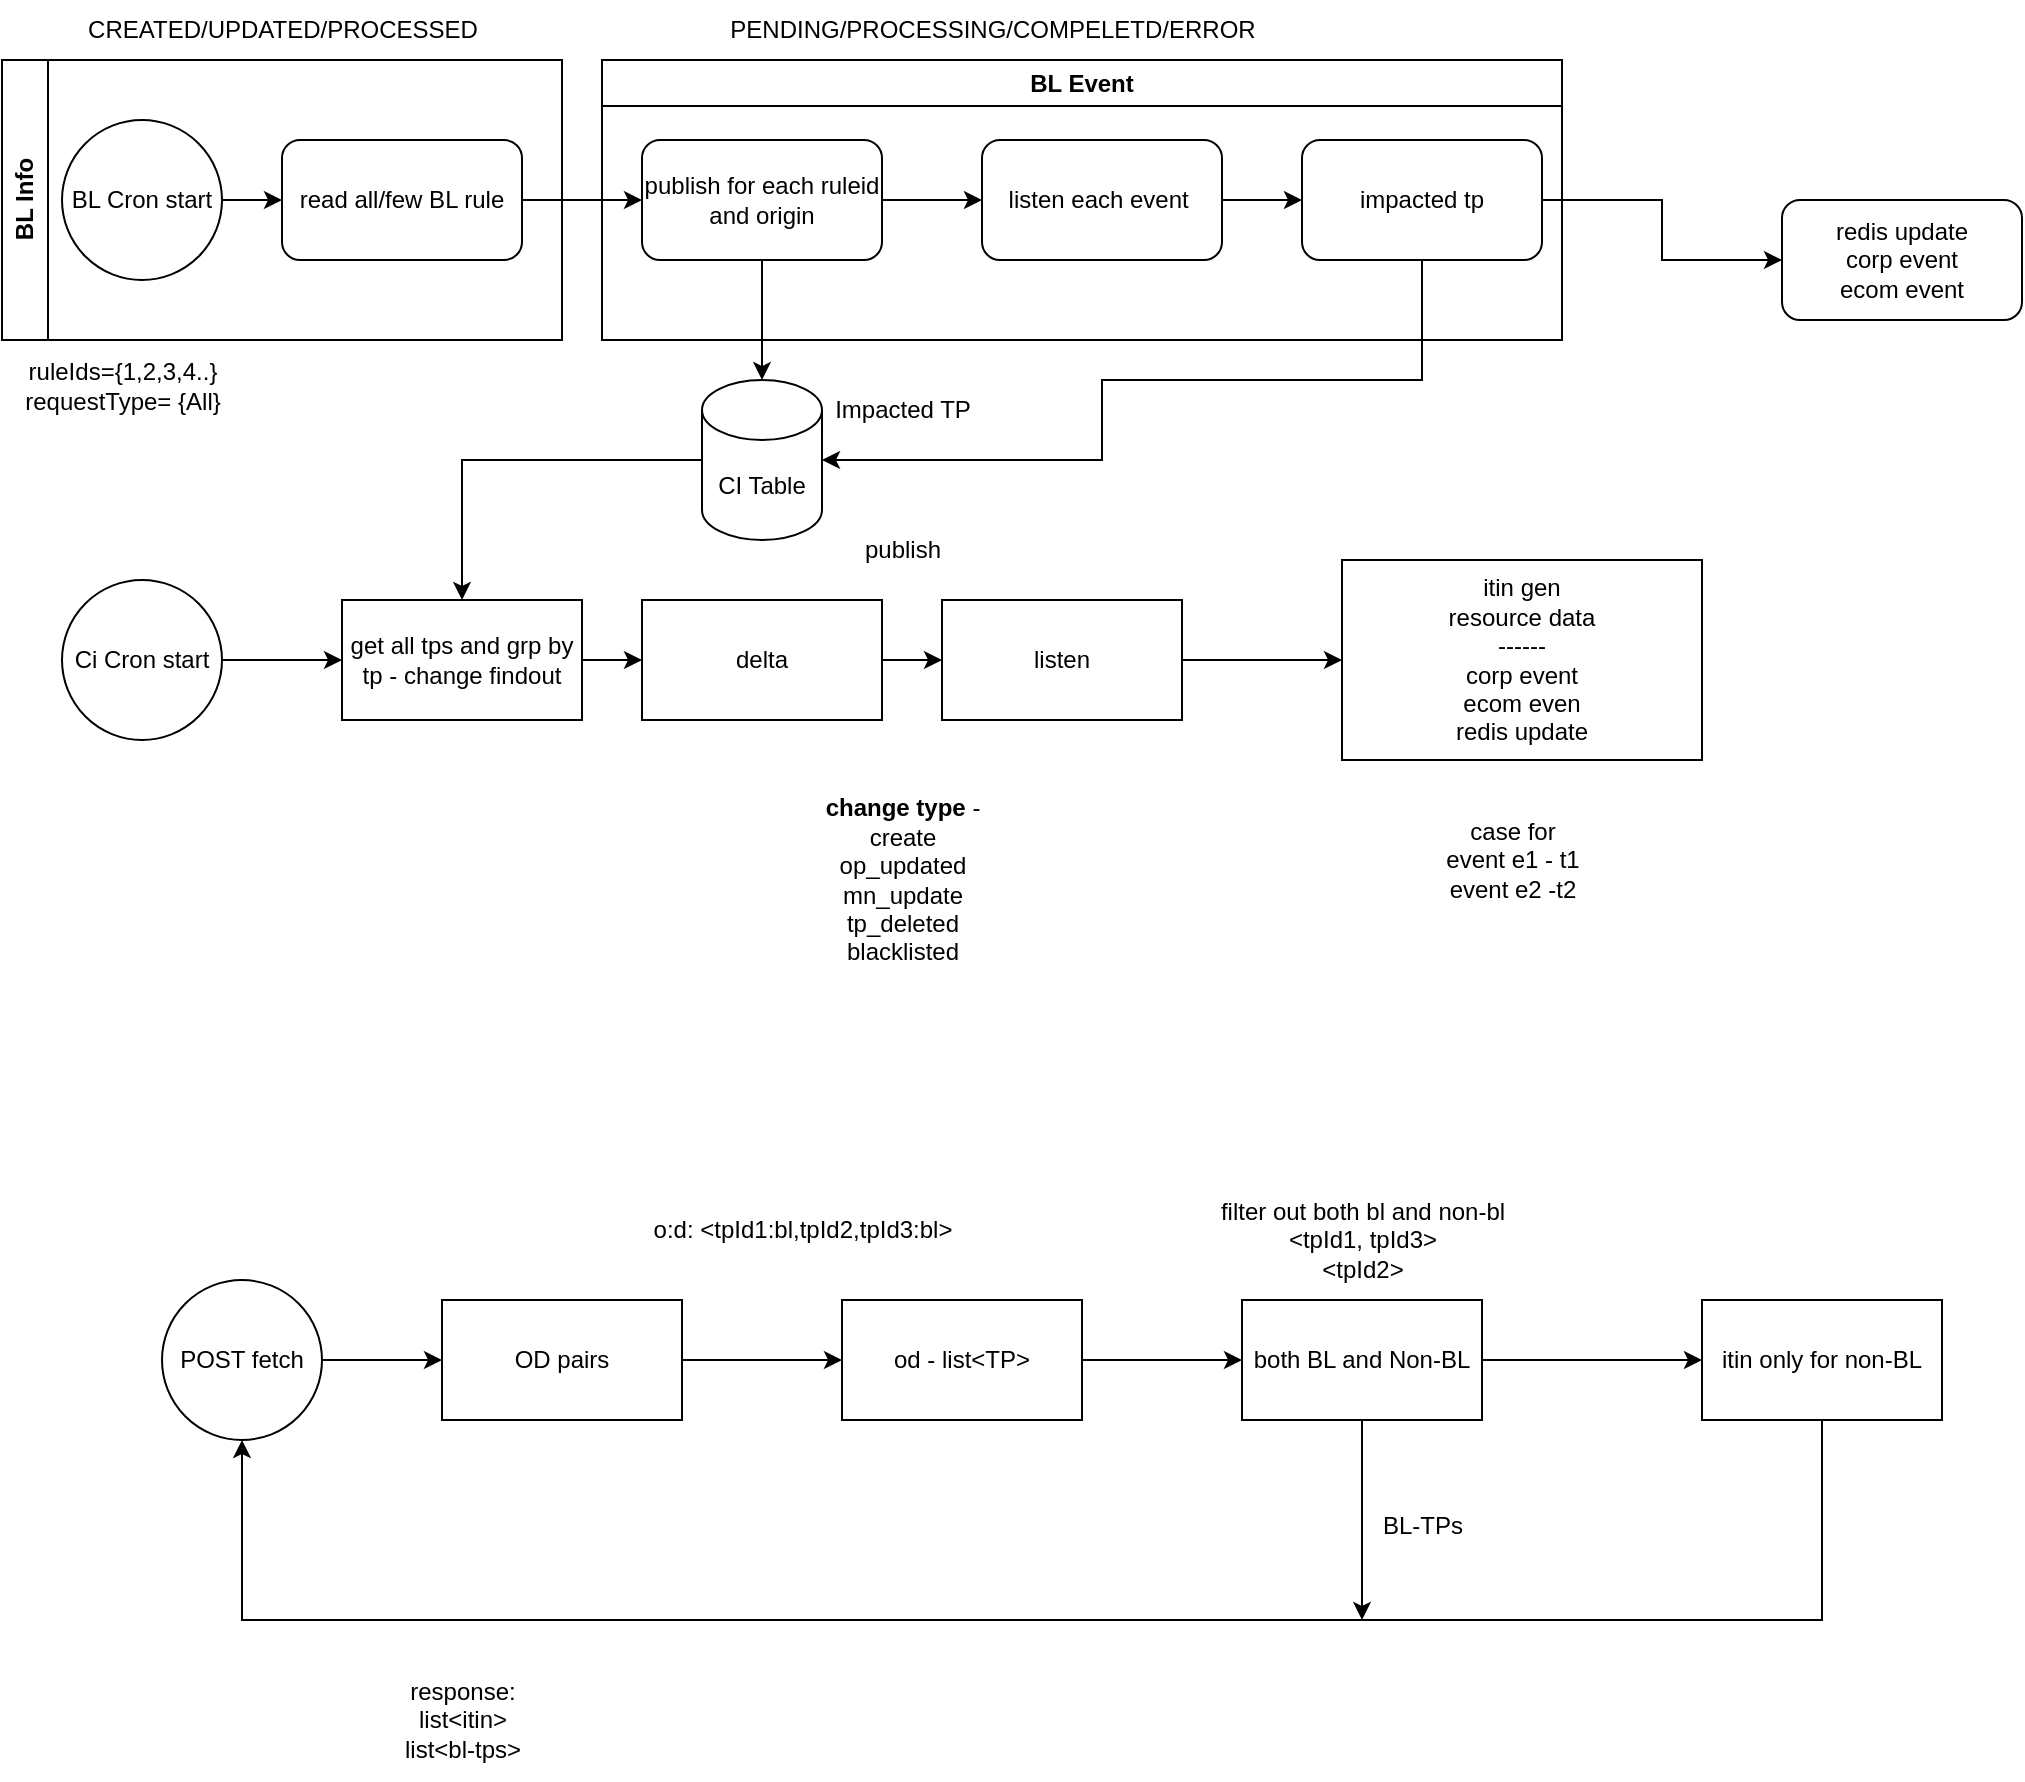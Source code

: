 <mxfile version="22.1.16" type="github">
  <diagram name="Page-1" id="0dPgwRXKbLlY3jS-11X_">
    <mxGraphModel dx="1106" dy="519" grid="1" gridSize="10" guides="1" tooltips="1" connect="1" arrows="1" fold="1" page="1" pageScale="1" pageWidth="850" pageHeight="1100" math="0" shadow="0">
      <root>
        <mxCell id="0" />
        <mxCell id="1" parent="0" />
        <mxCell id="W6Cbxzg9iyRtshOsxgw1-5" value="" style="edgeStyle=orthogonalEdgeStyle;rounded=0;orthogonalLoop=1;jettySize=auto;html=1;" edge="1" parent="1" source="W6Cbxzg9iyRtshOsxgw1-3" target="W6Cbxzg9iyRtshOsxgw1-4">
          <mxGeometry relative="1" as="geometry" />
        </mxCell>
        <mxCell id="W6Cbxzg9iyRtshOsxgw1-10" value="r1 - 10 - 5" style="text;html=1;align=center;verticalAlign=middle;resizable=0;points=[];autosize=1;strokeColor=none;fillColor=none;" vertex="1" parent="1">
          <mxGeometry x="440" y="70" width="80" height="30" as="geometry" />
        </mxCell>
        <mxCell id="W6Cbxzg9iyRtshOsxgw1-15" value="" style="edgeStyle=orthogonalEdgeStyle;rounded=0;orthogonalLoop=1;jettySize=auto;html=1;" edge="1" parent="1" source="W6Cbxzg9iyRtshOsxgw1-12" target="W6Cbxzg9iyRtshOsxgw1-14">
          <mxGeometry relative="1" as="geometry" />
        </mxCell>
        <mxCell id="W6Cbxzg9iyRtshOsxgw1-26" style="edgeStyle=orthogonalEdgeStyle;rounded=0;orthogonalLoop=1;jettySize=auto;html=1;" edge="1" parent="1" source="W6Cbxzg9iyRtshOsxgw1-12" target="W6Cbxzg9iyRtshOsxgw1-27">
          <mxGeometry relative="1" as="geometry">
            <mxPoint x="760" y="270" as="targetPoint" />
            <Array as="points">
              <mxPoint x="790" y="200" />
              <mxPoint x="630" y="200" />
            </Array>
          </mxGeometry>
        </mxCell>
        <mxCell id="W6Cbxzg9iyRtshOsxgw1-14" value="redis update&lt;br style=&quot;border-color: var(--border-color);&quot;&gt;corp event&lt;br style=&quot;border-color: var(--border-color);&quot;&gt;ecom event" style="whiteSpace=wrap;html=1;rounded=1;" vertex="1" parent="1">
          <mxGeometry x="970" y="110" width="120" height="60" as="geometry" />
        </mxCell>
        <mxCell id="W6Cbxzg9iyRtshOsxgw1-19" value="" style="edgeStyle=orthogonalEdgeStyle;rounded=0;orthogonalLoop=1;jettySize=auto;html=1;" edge="1" parent="1" source="W6Cbxzg9iyRtshOsxgw1-17" target="W6Cbxzg9iyRtshOsxgw1-18">
          <mxGeometry relative="1" as="geometry" />
        </mxCell>
        <mxCell id="W6Cbxzg9iyRtshOsxgw1-17" value="Ci Cron start" style="ellipse;whiteSpace=wrap;html=1;aspect=fixed;" vertex="1" parent="1">
          <mxGeometry x="110" y="300" width="80" height="80" as="geometry" />
        </mxCell>
        <mxCell id="W6Cbxzg9iyRtshOsxgw1-21" value="" style="edgeStyle=orthogonalEdgeStyle;rounded=0;orthogonalLoop=1;jettySize=auto;html=1;" edge="1" parent="1" source="W6Cbxzg9iyRtshOsxgw1-18" target="W6Cbxzg9iyRtshOsxgw1-20">
          <mxGeometry relative="1" as="geometry" />
        </mxCell>
        <mxCell id="W6Cbxzg9iyRtshOsxgw1-18" value="get all tps and grp by tp - change findout" style="whiteSpace=wrap;html=1;" vertex="1" parent="1">
          <mxGeometry x="250" y="310" width="120" height="60" as="geometry" />
        </mxCell>
        <mxCell id="W6Cbxzg9iyRtshOsxgw1-23" value="" style="edgeStyle=orthogonalEdgeStyle;rounded=0;orthogonalLoop=1;jettySize=auto;html=1;" edge="1" parent="1" source="W6Cbxzg9iyRtshOsxgw1-20" target="W6Cbxzg9iyRtshOsxgw1-22">
          <mxGeometry relative="1" as="geometry" />
        </mxCell>
        <mxCell id="W6Cbxzg9iyRtshOsxgw1-20" value="delta" style="whiteSpace=wrap;html=1;" vertex="1" parent="1">
          <mxGeometry x="400" y="310" width="120" height="60" as="geometry" />
        </mxCell>
        <mxCell id="W6Cbxzg9iyRtshOsxgw1-33" value="" style="edgeStyle=orthogonalEdgeStyle;rounded=0;orthogonalLoop=1;jettySize=auto;html=1;" edge="1" parent="1" source="W6Cbxzg9iyRtshOsxgw1-22" target="W6Cbxzg9iyRtshOsxgw1-32">
          <mxGeometry relative="1" as="geometry" />
        </mxCell>
        <mxCell id="W6Cbxzg9iyRtshOsxgw1-22" value="listen" style="whiteSpace=wrap;html=1;" vertex="1" parent="1">
          <mxGeometry x="550" y="310" width="120" height="60" as="geometry" />
        </mxCell>
        <mxCell id="W6Cbxzg9iyRtshOsxgw1-24" value="publish" style="text;html=1;align=center;verticalAlign=middle;resizable=0;points=[];autosize=1;strokeColor=none;fillColor=none;" vertex="1" parent="1">
          <mxGeometry x="500" y="270" width="60" height="30" as="geometry" />
        </mxCell>
        <mxCell id="W6Cbxzg9iyRtshOsxgw1-28" style="edgeStyle=orthogonalEdgeStyle;rounded=0;orthogonalLoop=1;jettySize=auto;html=1;" edge="1" parent="1" source="W6Cbxzg9iyRtshOsxgw1-27" target="W6Cbxzg9iyRtshOsxgw1-18">
          <mxGeometry relative="1" as="geometry" />
        </mxCell>
        <mxCell id="W6Cbxzg9iyRtshOsxgw1-27" value="CI Table" style="shape=cylinder3;whiteSpace=wrap;html=1;boundedLbl=1;backgroundOutline=1;size=15;" vertex="1" parent="1">
          <mxGeometry x="430" y="200" width="60" height="80" as="geometry" />
        </mxCell>
        <mxCell id="W6Cbxzg9iyRtshOsxgw1-29" value="&lt;b&gt;change type &lt;/b&gt;- &lt;br&gt;create&lt;br&gt;op_updated&lt;br&gt;mn_update&lt;br&gt;tp_deleted&lt;br&gt;blacklisted" style="text;html=1;align=center;verticalAlign=middle;resizable=0;points=[];autosize=1;strokeColor=none;fillColor=none;" vertex="1" parent="1">
          <mxGeometry x="480" y="400" width="100" height="100" as="geometry" />
        </mxCell>
        <mxCell id="W6Cbxzg9iyRtshOsxgw1-31" value="case for&lt;br&gt;event e1 - t1&lt;br&gt;event e2 -t2" style="text;html=1;align=center;verticalAlign=middle;resizable=0;points=[];autosize=1;strokeColor=none;fillColor=none;" vertex="1" parent="1">
          <mxGeometry x="790" y="410" width="90" height="60" as="geometry" />
        </mxCell>
        <mxCell id="W6Cbxzg9iyRtshOsxgw1-32" value="itin gen&lt;br&gt;resource data&lt;br&gt;------&lt;br&gt;corp event&lt;br&gt;ecom even&lt;br&gt;redis update" style="whiteSpace=wrap;html=1;" vertex="1" parent="1">
          <mxGeometry x="750" y="290" width="180" height="100" as="geometry" />
        </mxCell>
        <mxCell id="W6Cbxzg9iyRtshOsxgw1-34" value="Impacted TP" style="text;html=1;align=center;verticalAlign=middle;resizable=0;points=[];autosize=1;strokeColor=none;fillColor=none;" vertex="1" parent="1">
          <mxGeometry x="485" y="200" width="90" height="30" as="geometry" />
        </mxCell>
        <mxCell id="W6Cbxzg9iyRtshOsxgw1-35" value="BL Info&lt;br&gt;" style="swimlane;horizontal=0;whiteSpace=wrap;html=1;" vertex="1" parent="1">
          <mxGeometry x="80" y="40" width="280" height="140" as="geometry" />
        </mxCell>
        <mxCell id="W6Cbxzg9iyRtshOsxgw1-1" value="BL Cron start" style="ellipse;whiteSpace=wrap;html=1;aspect=fixed;" vertex="1" parent="W6Cbxzg9iyRtshOsxgw1-35">
          <mxGeometry x="30" y="30" width="80" height="80" as="geometry" />
        </mxCell>
        <mxCell id="W6Cbxzg9iyRtshOsxgw1-3" value="read all/few BL rule" style="rounded=1;whiteSpace=wrap;html=1;" vertex="1" parent="W6Cbxzg9iyRtshOsxgw1-35">
          <mxGeometry x="140" y="40" width="120" height="60" as="geometry" />
        </mxCell>
        <mxCell id="W6Cbxzg9iyRtshOsxgw1-2" style="edgeStyle=orthogonalEdgeStyle;rounded=0;orthogonalLoop=1;jettySize=auto;html=1;entryX=0;entryY=0.5;entryDx=0;entryDy=0;" edge="1" parent="W6Cbxzg9iyRtshOsxgw1-35" source="W6Cbxzg9iyRtshOsxgw1-1" target="W6Cbxzg9iyRtshOsxgw1-3">
          <mxGeometry relative="1" as="geometry">
            <mxPoint x="140" y="90" as="targetPoint" />
          </mxGeometry>
        </mxCell>
        <mxCell id="W6Cbxzg9iyRtshOsxgw1-36" value="BL Event" style="swimlane;whiteSpace=wrap;html=1;" vertex="1" parent="1">
          <mxGeometry x="380" y="40" width="480" height="140" as="geometry" />
        </mxCell>
        <mxCell id="W6Cbxzg9iyRtshOsxgw1-4" value="publish for each ruleid and origin" style="whiteSpace=wrap;html=1;rounded=1;" vertex="1" parent="W6Cbxzg9iyRtshOsxgw1-36">
          <mxGeometry x="20" y="40" width="120" height="60" as="geometry" />
        </mxCell>
        <mxCell id="W6Cbxzg9iyRtshOsxgw1-8" value="listen each event&amp;nbsp;" style="whiteSpace=wrap;html=1;rounded=1;" vertex="1" parent="W6Cbxzg9iyRtshOsxgw1-36">
          <mxGeometry x="190" y="40" width="120" height="60" as="geometry" />
        </mxCell>
        <mxCell id="W6Cbxzg9iyRtshOsxgw1-9" value="" style="edgeStyle=orthogonalEdgeStyle;rounded=0;orthogonalLoop=1;jettySize=auto;html=1;" edge="1" parent="W6Cbxzg9iyRtshOsxgw1-36" source="W6Cbxzg9iyRtshOsxgw1-4" target="W6Cbxzg9iyRtshOsxgw1-8">
          <mxGeometry relative="1" as="geometry" />
        </mxCell>
        <mxCell id="W6Cbxzg9iyRtshOsxgw1-12" value="impacted tp&lt;br&gt;" style="whiteSpace=wrap;html=1;rounded=1;" vertex="1" parent="W6Cbxzg9iyRtshOsxgw1-36">
          <mxGeometry x="350" y="40" width="120" height="60" as="geometry" />
        </mxCell>
        <mxCell id="W6Cbxzg9iyRtshOsxgw1-13" value="" style="edgeStyle=orthogonalEdgeStyle;rounded=0;orthogonalLoop=1;jettySize=auto;html=1;" edge="1" parent="W6Cbxzg9iyRtshOsxgw1-36" source="W6Cbxzg9iyRtshOsxgw1-8" target="W6Cbxzg9iyRtshOsxgw1-12">
          <mxGeometry relative="1" as="geometry" />
        </mxCell>
        <mxCell id="W6Cbxzg9iyRtshOsxgw1-37" style="edgeStyle=orthogonalEdgeStyle;rounded=0;orthogonalLoop=1;jettySize=auto;html=1;entryX=0.5;entryY=0;entryDx=0;entryDy=0;entryPerimeter=0;" edge="1" parent="1" source="W6Cbxzg9iyRtshOsxgw1-4" target="W6Cbxzg9iyRtshOsxgw1-27">
          <mxGeometry relative="1" as="geometry" />
        </mxCell>
        <mxCell id="W6Cbxzg9iyRtshOsxgw1-38" value="PENDING/PROCESSING/COMPELETD/ERROR" style="text;html=1;align=center;verticalAlign=middle;resizable=0;points=[];autosize=1;strokeColor=none;fillColor=none;" vertex="1" parent="1">
          <mxGeometry x="430" y="10" width="290" height="30" as="geometry" />
        </mxCell>
        <mxCell id="W6Cbxzg9iyRtshOsxgw1-39" value="ruleIds={1,2,3,4..}&lt;br&gt;requestType= {All}" style="text;html=1;align=center;verticalAlign=middle;resizable=0;points=[];autosize=1;strokeColor=none;fillColor=none;" vertex="1" parent="1">
          <mxGeometry x="80" y="183" width="120" height="40" as="geometry" />
        </mxCell>
        <mxCell id="W6Cbxzg9iyRtshOsxgw1-40" value="CREATED/UPDATED/PROCESSED" style="text;html=1;align=center;verticalAlign=middle;resizable=0;points=[];autosize=1;strokeColor=none;fillColor=none;" vertex="1" parent="1">
          <mxGeometry x="110" y="10" width="220" height="30" as="geometry" />
        </mxCell>
        <mxCell id="W6Cbxzg9iyRtshOsxgw1-43" value="" style="edgeStyle=orthogonalEdgeStyle;rounded=0;orthogonalLoop=1;jettySize=auto;html=1;" edge="1" parent="1" source="W6Cbxzg9iyRtshOsxgw1-41" target="W6Cbxzg9iyRtshOsxgw1-42">
          <mxGeometry relative="1" as="geometry" />
        </mxCell>
        <mxCell id="W6Cbxzg9iyRtshOsxgw1-41" value="POST fetch" style="ellipse;whiteSpace=wrap;html=1;aspect=fixed;" vertex="1" parent="1">
          <mxGeometry x="160" y="650" width="80" height="80" as="geometry" />
        </mxCell>
        <mxCell id="W6Cbxzg9iyRtshOsxgw1-45" value="" style="edgeStyle=orthogonalEdgeStyle;rounded=0;orthogonalLoop=1;jettySize=auto;html=1;" edge="1" parent="1" source="W6Cbxzg9iyRtshOsxgw1-42" target="W6Cbxzg9iyRtshOsxgw1-44">
          <mxGeometry relative="1" as="geometry" />
        </mxCell>
        <mxCell id="W6Cbxzg9iyRtshOsxgw1-42" value="OD pairs" style="whiteSpace=wrap;html=1;" vertex="1" parent="1">
          <mxGeometry x="300" y="660" width="120" height="60" as="geometry" />
        </mxCell>
        <mxCell id="W6Cbxzg9iyRtshOsxgw1-47" value="" style="edgeStyle=orthogonalEdgeStyle;rounded=0;orthogonalLoop=1;jettySize=auto;html=1;" edge="1" parent="1" source="W6Cbxzg9iyRtshOsxgw1-44" target="W6Cbxzg9iyRtshOsxgw1-46">
          <mxGeometry relative="1" as="geometry" />
        </mxCell>
        <mxCell id="W6Cbxzg9iyRtshOsxgw1-44" value="od - list&amp;lt;TP&amp;gt;" style="whiteSpace=wrap;html=1;" vertex="1" parent="1">
          <mxGeometry x="500" y="660" width="120" height="60" as="geometry" />
        </mxCell>
        <mxCell id="W6Cbxzg9iyRtshOsxgw1-50" value="" style="edgeStyle=orthogonalEdgeStyle;rounded=0;orthogonalLoop=1;jettySize=auto;html=1;" edge="1" parent="1" source="W6Cbxzg9iyRtshOsxgw1-46" target="W6Cbxzg9iyRtshOsxgw1-49">
          <mxGeometry relative="1" as="geometry" />
        </mxCell>
        <mxCell id="W6Cbxzg9iyRtshOsxgw1-54" style="edgeStyle=orthogonalEdgeStyle;rounded=0;orthogonalLoop=1;jettySize=auto;html=1;" edge="1" parent="1" source="W6Cbxzg9iyRtshOsxgw1-46">
          <mxGeometry relative="1" as="geometry">
            <mxPoint x="760" y="820" as="targetPoint" />
          </mxGeometry>
        </mxCell>
        <mxCell id="W6Cbxzg9iyRtshOsxgw1-46" value="both BL and Non-BL" style="whiteSpace=wrap;html=1;" vertex="1" parent="1">
          <mxGeometry x="700" y="660" width="120" height="60" as="geometry" />
        </mxCell>
        <mxCell id="W6Cbxzg9iyRtshOsxgw1-51" style="edgeStyle=orthogonalEdgeStyle;rounded=0;orthogonalLoop=1;jettySize=auto;html=1;entryX=0.5;entryY=1;entryDx=0;entryDy=0;" edge="1" parent="1" source="W6Cbxzg9iyRtshOsxgw1-49" target="W6Cbxzg9iyRtshOsxgw1-41">
          <mxGeometry relative="1" as="geometry">
            <mxPoint x="210" y="780" as="targetPoint" />
            <Array as="points">
              <mxPoint x="990" y="820" />
              <mxPoint x="200" y="820" />
            </Array>
          </mxGeometry>
        </mxCell>
        <mxCell id="W6Cbxzg9iyRtshOsxgw1-49" value="itin only for non-BL" style="whiteSpace=wrap;html=1;" vertex="1" parent="1">
          <mxGeometry x="930" y="660" width="120" height="60" as="geometry" />
        </mxCell>
        <mxCell id="W6Cbxzg9iyRtshOsxgw1-55" value="BL-TPs" style="text;html=1;align=center;verticalAlign=middle;resizable=0;points=[];autosize=1;strokeColor=none;fillColor=none;" vertex="1" parent="1">
          <mxGeometry x="760" y="758" width="60" height="30" as="geometry" />
        </mxCell>
        <mxCell id="W6Cbxzg9iyRtshOsxgw1-56" value="response:&lt;br&gt;list&amp;lt;itin&amp;gt;&lt;br&gt;list&amp;lt;bl-tps&amp;gt;" style="text;html=1;align=center;verticalAlign=middle;resizable=0;points=[];autosize=1;strokeColor=none;fillColor=none;" vertex="1" parent="1">
          <mxGeometry x="270" y="840" width="80" height="60" as="geometry" />
        </mxCell>
        <mxCell id="W6Cbxzg9iyRtshOsxgw1-57" value="o:d: &amp;lt;tpId1:bl,tpId2,tpId3:bl&amp;gt;" style="text;html=1;align=center;verticalAlign=middle;resizable=0;points=[];autosize=1;strokeColor=none;fillColor=none;" vertex="1" parent="1">
          <mxGeometry x="395" y="610" width="170" height="30" as="geometry" />
        </mxCell>
        <mxCell id="W6Cbxzg9iyRtshOsxgw1-58" value="filter out both bl and non-bl&lt;br&gt;&amp;lt;tpId1, tpId3&amp;gt;&lt;br&gt;&amp;lt;tpId2&amp;gt;" style="text;html=1;align=center;verticalAlign=middle;resizable=0;points=[];autosize=1;strokeColor=none;fillColor=none;" vertex="1" parent="1">
          <mxGeometry x="675" y="600" width="170" height="60" as="geometry" />
        </mxCell>
      </root>
    </mxGraphModel>
  </diagram>
</mxfile>
